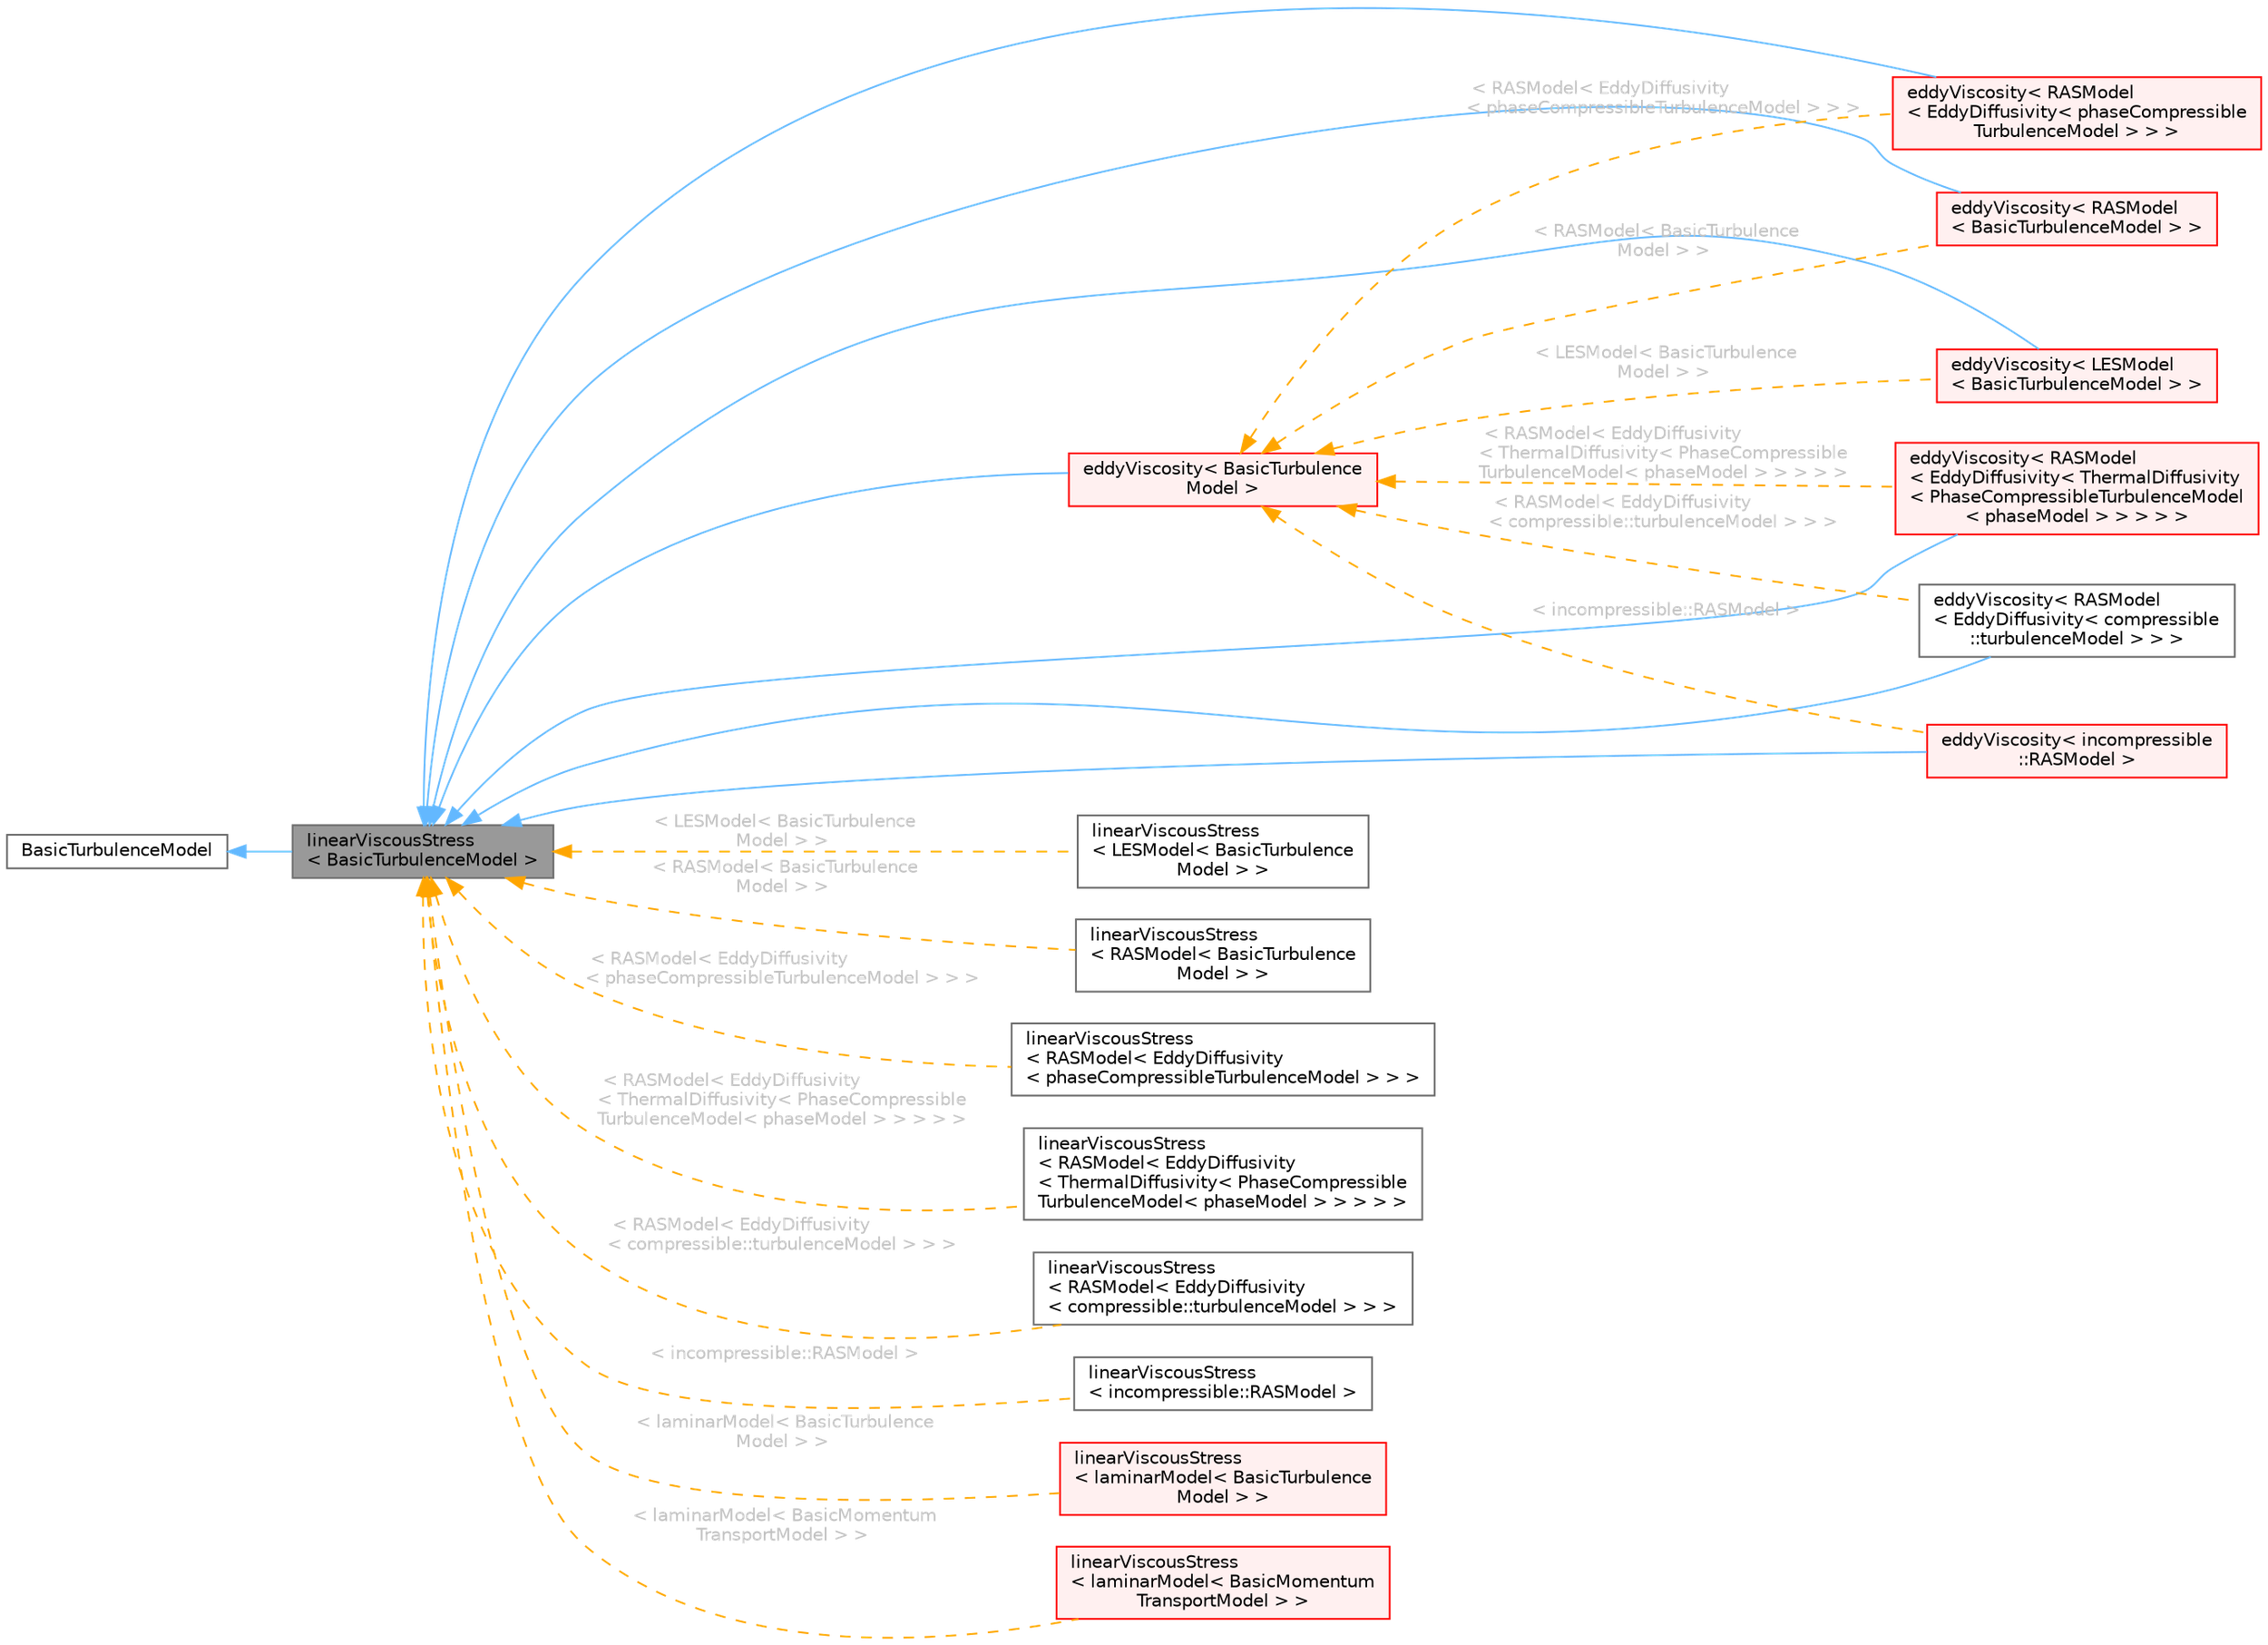 digraph "linearViscousStress&lt; BasicTurbulenceModel &gt;"
{
 // LATEX_PDF_SIZE
  bgcolor="transparent";
  edge [fontname=Helvetica,fontsize=10,labelfontname=Helvetica,labelfontsize=10];
  node [fontname=Helvetica,fontsize=10,shape=box,height=0.2,width=0.4];
  rankdir="LR";
  Node1 [id="Node000001",label="linearViscousStress\l\< BasicTurbulenceModel \>",height=0.2,width=0.4,color="gray40", fillcolor="grey60", style="filled", fontcolor="black",tooltip="Linear viscous stress turbulence model base class."];
  Node2 -> Node1 [id="edge1_Node000001_Node000002",dir="back",color="steelblue1",style="solid",tooltip=" "];
  Node2 [id="Node000002",label="BasicTurbulenceModel",height=0.2,width=0.4,color="gray40", fillcolor="white", style="filled",tooltip=" "];
  Node1 -> Node3 [id="edge2_Node000001_Node000003",dir="back",color="steelblue1",style="solid",tooltip=" "];
  Node3 [id="Node000003",label="eddyViscosity\< LESModel\l\< BasicTurbulenceModel \> \>",height=0.2,width=0.4,color="red", fillcolor="#FFF0F0", style="filled",URL="$classFoam_1_1eddyViscosity.html",tooltip=" "];
  Node1 -> Node15 [id="edge3_Node000001_Node000015",dir="back",color="steelblue1",style="solid",tooltip=" "];
  Node15 [id="Node000015",label="eddyViscosity\< RASModel\l\< BasicTurbulenceModel \> \>",height=0.2,width=0.4,color="red", fillcolor="#FFF0F0", style="filled",URL="$classFoam_1_1eddyViscosity.html",tooltip=" "];
  Node1 -> Node37 [id="edge4_Node000001_Node000037",dir="back",color="steelblue1",style="solid",tooltip=" "];
  Node37 [id="Node000037",label="eddyViscosity\< RASModel\l\< EddyDiffusivity\< phaseCompressible\lTurbulenceModel \> \> \>",height=0.2,width=0.4,color="red", fillcolor="#FFF0F0", style="filled",URL="$classFoam_1_1eddyViscosity.html",tooltip=" "];
  Node1 -> Node40 [id="edge5_Node000001_Node000040",dir="back",color="steelblue1",style="solid",tooltip=" "];
  Node40 [id="Node000040",label="eddyViscosity\< RASModel\l\< EddyDiffusivity\< ThermalDiffusivity\l\< PhaseCompressibleTurbulenceModel\l\< phaseModel \> \> \> \> \>",height=0.2,width=0.4,color="red", fillcolor="#FFF0F0", style="filled",URL="$classFoam_1_1eddyViscosity.html",tooltip=" "];
  Node1 -> Node41 [id="edge6_Node000001_Node000041",dir="back",color="steelblue1",style="solid",tooltip=" "];
  Node41 [id="Node000041",label="eddyViscosity\< RASModel\l\< EddyDiffusivity\< compressible\l::turbulenceModel \> \> \>",height=0.2,width=0.4,color="gray40", fillcolor="white", style="filled",URL="$classFoam_1_1eddyViscosity.html",tooltip=" "];
  Node1 -> Node42 [id="edge7_Node000001_Node000042",dir="back",color="steelblue1",style="solid",tooltip=" "];
  Node42 [id="Node000042",label="eddyViscosity\< incompressible\l::RASModel \>",height=0.2,width=0.4,color="red", fillcolor="#FFF0F0", style="filled",URL="$classFoam_1_1eddyViscosity.html",tooltip=" "];
  Node1 -> Node47 [id="edge8_Node000001_Node000047",dir="back",color="steelblue1",style="solid",tooltip=" "];
  Node47 [id="Node000047",label="eddyViscosity\< BasicTurbulence\lModel \>",height=0.2,width=0.4,color="red", fillcolor="#FFF0F0", style="filled",URL="$classFoam_1_1eddyViscosity.html",tooltip="Eddy viscosity turbulence model base class."];
  Node47 -> Node3 [id="edge9_Node000047_Node000003",dir="back",color="orange",style="dashed",tooltip=" ",label=" \< LESModel\< BasicTurbulence\lModel \> \>",fontcolor="grey" ];
  Node47 -> Node15 [id="edge10_Node000047_Node000015",dir="back",color="orange",style="dashed",tooltip=" ",label=" \< RASModel\< BasicTurbulence\lModel \> \>",fontcolor="grey" ];
  Node47 -> Node37 [id="edge11_Node000047_Node000037",dir="back",color="orange",style="dashed",tooltip=" ",label=" \< RASModel\< EddyDiffusivity\l\< phaseCompressibleTurbulenceModel \> \> \>",fontcolor="grey" ];
  Node47 -> Node40 [id="edge12_Node000047_Node000040",dir="back",color="orange",style="dashed",tooltip=" ",label=" \< RASModel\< EddyDiffusivity\l\< ThermalDiffusivity\< PhaseCompressible\lTurbulenceModel\< phaseModel \> \> \> \> \>",fontcolor="grey" ];
  Node47 -> Node41 [id="edge13_Node000047_Node000041",dir="back",color="orange",style="dashed",tooltip=" ",label=" \< RASModel\< EddyDiffusivity\l\< compressible::turbulenceModel \> \> \>",fontcolor="grey" ];
  Node47 -> Node42 [id="edge14_Node000047_Node000042",dir="back",color="orange",style="dashed",tooltip=" ",label=" \< incompressible::RASModel \>",fontcolor="grey" ];
  Node1 -> Node52 [id="edge15_Node000001_Node000052",dir="back",color="orange",style="dashed",tooltip=" ",label=" \< LESModel\< BasicTurbulence\lModel \> \>",fontcolor="grey" ];
  Node52 [id="Node000052",label="linearViscousStress\l\< LESModel\< BasicTurbulence\lModel \> \>",height=0.2,width=0.4,color="gray40", fillcolor="white", style="filled",URL="$classFoam_1_1linearViscousStress.html",tooltip=" "];
  Node1 -> Node53 [id="edge16_Node000001_Node000053",dir="back",color="orange",style="dashed",tooltip=" ",label=" \< RASModel\< BasicTurbulence\lModel \> \>",fontcolor="grey" ];
  Node53 [id="Node000053",label="linearViscousStress\l\< RASModel\< BasicTurbulence\lModel \> \>",height=0.2,width=0.4,color="gray40", fillcolor="white", style="filled",URL="$classFoam_1_1linearViscousStress.html",tooltip=" "];
  Node1 -> Node54 [id="edge17_Node000001_Node000054",dir="back",color="orange",style="dashed",tooltip=" ",label=" \< RASModel\< EddyDiffusivity\l\< phaseCompressibleTurbulenceModel \> \> \>",fontcolor="grey" ];
  Node54 [id="Node000054",label="linearViscousStress\l\< RASModel\< EddyDiffusivity\l\< phaseCompressibleTurbulenceModel \> \> \>",height=0.2,width=0.4,color="gray40", fillcolor="white", style="filled",URL="$classFoam_1_1linearViscousStress.html",tooltip=" "];
  Node1 -> Node55 [id="edge18_Node000001_Node000055",dir="back",color="orange",style="dashed",tooltip=" ",label=" \< RASModel\< EddyDiffusivity\l\< ThermalDiffusivity\< PhaseCompressible\lTurbulenceModel\< phaseModel \> \> \> \> \>",fontcolor="grey" ];
  Node55 [id="Node000055",label="linearViscousStress\l\< RASModel\< EddyDiffusivity\l\< ThermalDiffusivity\< PhaseCompressible\lTurbulenceModel\< phaseModel \> \> \> \> \>",height=0.2,width=0.4,color="gray40", fillcolor="white", style="filled",URL="$classFoam_1_1linearViscousStress.html",tooltip=" "];
  Node1 -> Node56 [id="edge19_Node000001_Node000056",dir="back",color="orange",style="dashed",tooltip=" ",label=" \< RASModel\< EddyDiffusivity\l\< compressible::turbulenceModel \> \> \>",fontcolor="grey" ];
  Node56 [id="Node000056",label="linearViscousStress\l\< RASModel\< EddyDiffusivity\l\< compressible::turbulenceModel \> \> \>",height=0.2,width=0.4,color="gray40", fillcolor="white", style="filled",URL="$classFoam_1_1linearViscousStress.html",tooltip=" "];
  Node1 -> Node57 [id="edge20_Node000001_Node000057",dir="back",color="orange",style="dashed",tooltip=" ",label=" \< incompressible::RASModel \>",fontcolor="grey" ];
  Node57 [id="Node000057",label="linearViscousStress\l\< incompressible::RASModel \>",height=0.2,width=0.4,color="gray40", fillcolor="white", style="filled",URL="$classFoam_1_1linearViscousStress.html",tooltip=" "];
  Node1 -> Node58 [id="edge21_Node000001_Node000058",dir="back",color="orange",style="dashed",tooltip=" ",label=" \< laminarModel\< BasicTurbulence\lModel \> \>",fontcolor="grey" ];
  Node58 [id="Node000058",label="linearViscousStress\l\< laminarModel\< BasicTurbulence\lModel \> \>",height=0.2,width=0.4,color="red", fillcolor="#FFF0F0", style="filled",URL="$classFoam_1_1linearViscousStress.html",tooltip=" "];
  Node1 -> Node60 [id="edge22_Node000001_Node000060",dir="back",color="orange",style="dashed",tooltip=" ",label=" \< laminarModel\< BasicMomentum\lTransportModel \> \>",fontcolor="grey" ];
  Node60 [id="Node000060",label="linearViscousStress\l\< laminarModel\< BasicMomentum\lTransportModel \> \>",height=0.2,width=0.4,color="red", fillcolor="#FFF0F0", style="filled",URL="$classFoam_1_1linearViscousStress.html",tooltip=" "];
}
